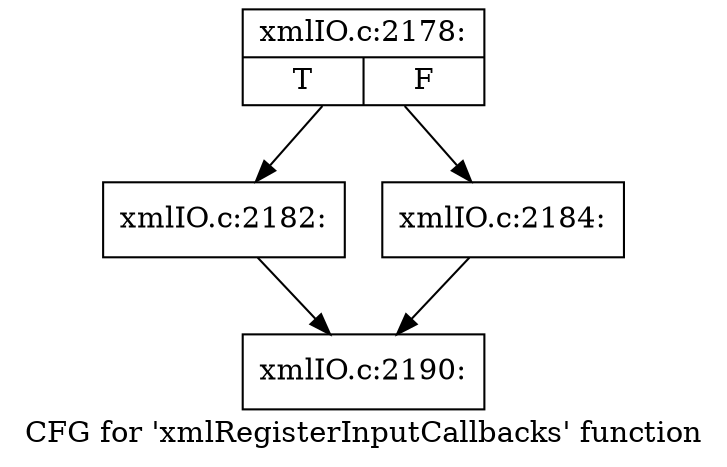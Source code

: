 digraph "CFG for 'xmlRegisterInputCallbacks' function" {
	label="CFG for 'xmlRegisterInputCallbacks' function";

	Node0x55ed34724c30 [shape=record,label="{xmlIO.c:2178:|{<s0>T|<s1>F}}"];
	Node0x55ed34724c30 -> Node0x55ed346e4b80;
	Node0x55ed34724c30 -> Node0x55ed346e4bd0;
	Node0x55ed346e4b80 [shape=record,label="{xmlIO.c:2182:}"];
	Node0x55ed346e4b80 -> Node0x55ed34725b70;
	Node0x55ed346e4bd0 [shape=record,label="{xmlIO.c:2184:}"];
	Node0x55ed346e4bd0 -> Node0x55ed34725b70;
	Node0x55ed34725b70 [shape=record,label="{xmlIO.c:2190:}"];
}
